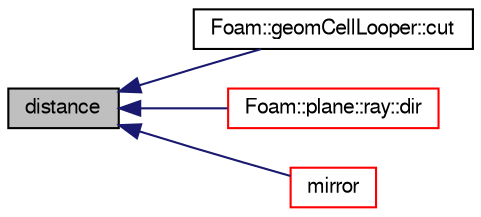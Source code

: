 digraph "distance"
{
  bgcolor="transparent";
  edge [fontname="FreeSans",fontsize="10",labelfontname="FreeSans",labelfontsize="10"];
  node [fontname="FreeSans",fontsize="10",shape=record];
  rankdir="LR";
  Node556 [label="distance",height=0.2,width=0.4,color="black", fillcolor="grey75", style="filled", fontcolor="black"];
  Node556 -> Node557 [dir="back",color="midnightblue",fontsize="10",style="solid",fontname="FreeSans"];
  Node557 [label="Foam::geomCellLooper::cut",height=0.2,width=0.4,color="black",URL="$a21474.html#a993c7c95766fcf44b50607ec8701d577",tooltip="Same but now also base point of cut provided (instead of always. "];
  Node556 -> Node558 [dir="back",color="midnightblue",fontsize="10",style="solid",fontname="FreeSans"];
  Node558 [label="Foam::plane::ray::dir",height=0.2,width=0.4,color="red",URL="$a27574.html#ad2023bddcdb17ed0bab38b38e764822f"];
  Node556 -> Node560 [dir="back",color="midnightblue",fontsize="10",style="solid",fontname="FreeSans"];
  Node560 [label="mirror",height=0.2,width=0.4,color="red",URL="$a27570.html#a0558d93fd557787f2e03f632b78f63eb",tooltip="Mirror the supplied point in the plane. Return the mirrored point. "];
}

